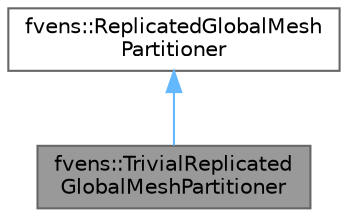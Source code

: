 digraph "fvens::TrivialReplicatedGlobalMeshPartitioner"
{
 // LATEX_PDF_SIZE
  bgcolor="transparent";
  edge [fontname=Helvetica,fontsize=10,labelfontname=Helvetica,labelfontsize=10];
  node [fontname=Helvetica,fontsize=10,shape=box,height=0.2,width=0.4];
  Node1 [id="Node000001",label="fvens::TrivialReplicated\lGlobalMeshPartitioner",height=0.2,width=0.4,color="gray40", fillcolor="grey60", style="filled", fontcolor="black",tooltip="Partitions the mesh trivially based on the initial global element ordering."];
  Node2 -> Node1 [id="edge1_Node000001_Node000002",dir="back",color="steelblue1",style="solid",tooltip=" "];
  Node2 [id="Node000002",label="fvens::ReplicatedGlobalMesh\lPartitioner",height=0.2,width=0.4,color="gray40", fillcolor="white", style="filled",URL="$classfvens_1_1ReplicatedGlobalMeshPartitioner.html",tooltip="Memory-inefficient partitioner that assumes the global mesh is available on all partitions."];
}
